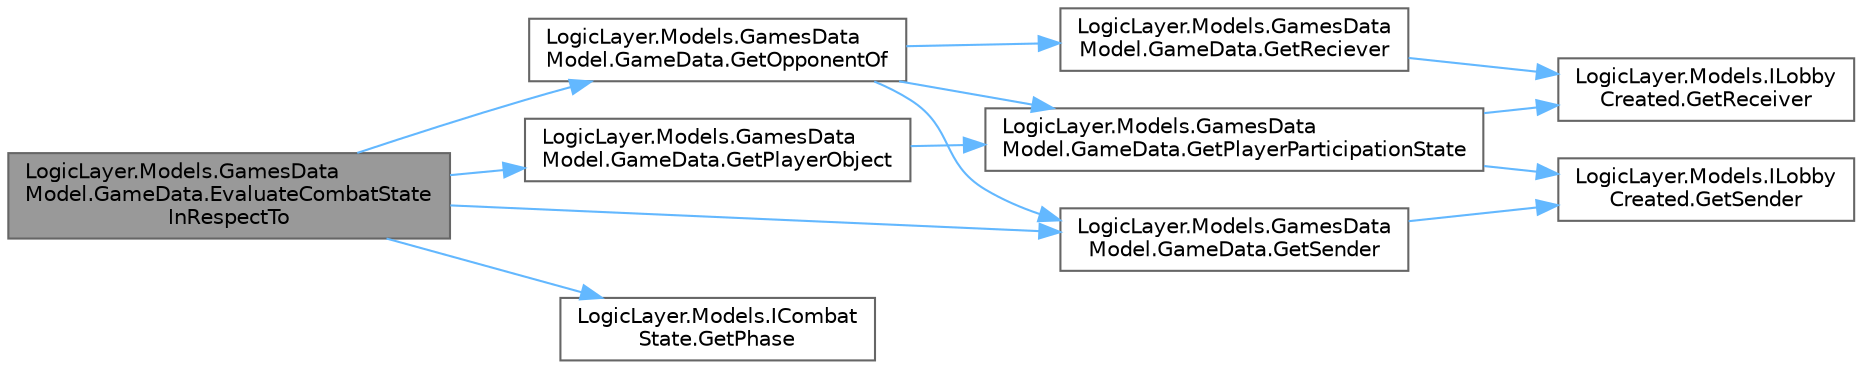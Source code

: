 digraph "LogicLayer.Models.GamesDataModel.GameData.EvaluateCombatStateInRespectTo"
{
 // LATEX_PDF_SIZE
  bgcolor="transparent";
  edge [fontname=Helvetica,fontsize=10,labelfontname=Helvetica,labelfontsize=10];
  node [fontname=Helvetica,fontsize=10,shape=box,height=0.2,width=0.4];
  rankdir="LR";
  Node1 [id="Node000001",label="LogicLayer.Models.GamesData\lModel.GameData.EvaluateCombatState\lInRespectTo",height=0.2,width=0.4,color="gray40", fillcolor="grey60", style="filled", fontcolor="black",tooltip="Evaluates the combat state based on a given player."];
  Node1 -> Node2 [id="edge1_Node000001_Node000002",color="steelblue1",style="solid",tooltip=" "];
  Node2 [id="Node000002",label="LogicLayer.Models.GamesData\lModel.GameData.GetOpponentOf",height=0.2,width=0.4,color="grey40", fillcolor="white", style="filled",URL="$class_logic_layer_1_1_models_1_1_games_data_model_1_1_game_data.html#a90dce8b51f83e89ff00c62a753139748",tooltip="Retrieves the opponent of a given player."];
  Node2 -> Node3 [id="edge2_Node000002_Node000003",color="steelblue1",style="solid",tooltip=" "];
  Node3 [id="Node000003",label="LogicLayer.Models.GamesData\lModel.GameData.GetPlayerParticipationState",height=0.2,width=0.4,color="grey40", fillcolor="white", style="filled",URL="$class_logic_layer_1_1_models_1_1_games_data_model_1_1_game_data.html#a93a3a300e73a98a583a3b468eeb13518",tooltip="Determines the participation state of a player in the game."];
  Node3 -> Node4 [id="edge3_Node000003_Node000004",color="steelblue1",style="solid",tooltip=" "];
  Node4 [id="Node000004",label="LogicLayer.Models.ILobby\lCreated.GetReceiver",height=0.2,width=0.4,color="grey40", fillcolor="white", style="filled",URL="$interface_logic_layer_1_1_models_1_1_i_lobby_created.html#abe0630a69f306b3e016cad59fa826d28",tooltip="Get the receiver of the game request."];
  Node3 -> Node5 [id="edge4_Node000003_Node000005",color="steelblue1",style="solid",tooltip=" "];
  Node5 [id="Node000005",label="LogicLayer.Models.ILobby\lCreated.GetSender",height=0.2,width=0.4,color="grey40", fillcolor="white", style="filled",URL="$interface_logic_layer_1_1_models_1_1_i_lobby_created.html#a82e19e468fc201172f6a204ff92004eb",tooltip="Get the sender of the game request."];
  Node2 -> Node6 [id="edge5_Node000002_Node000006",color="steelblue1",style="solid",tooltip=" "];
  Node6 [id="Node000006",label="LogicLayer.Models.GamesData\lModel.GameData.GetReciever",height=0.2,width=0.4,color="grey40", fillcolor="white", style="filled",URL="$class_logic_layer_1_1_models_1_1_games_data_model_1_1_game_data.html#a9f0b09a96be1d0b5d159410e05e47cb8",tooltip="Retrieves the receiver (guest) of the game."];
  Node6 -> Node4 [id="edge6_Node000006_Node000004",color="steelblue1",style="solid",tooltip=" "];
  Node2 -> Node7 [id="edge7_Node000002_Node000007",color="steelblue1",style="solid",tooltip=" "];
  Node7 [id="Node000007",label="LogicLayer.Models.GamesData\lModel.GameData.GetSender",height=0.2,width=0.4,color="grey40", fillcolor="white", style="filled",URL="$class_logic_layer_1_1_models_1_1_games_data_model_1_1_game_data.html#ab1b86c89c39d778958e3c861710bec3a",tooltip="Retrieves the sender (admin) of the game."];
  Node7 -> Node5 [id="edge8_Node000007_Node000005",color="steelblue1",style="solid",tooltip=" "];
  Node1 -> Node8 [id="edge9_Node000001_Node000008",color="steelblue1",style="solid",tooltip=" "];
  Node8 [id="Node000008",label="LogicLayer.Models.ICombat\lState.GetPhase",height=0.2,width=0.4,color="grey40", fillcolor="white", style="filled",URL="$interface_logic_layer_1_1_models_1_1_i_combat_state.html#a9810c3badbe30a6006092f10863edda4",tooltip="Retrieves the current phase of the combat."];
  Node1 -> Node9 [id="edge10_Node000001_Node000009",color="steelblue1",style="solid",tooltip=" "];
  Node9 [id="Node000009",label="LogicLayer.Models.GamesData\lModel.GameData.GetPlayerObject",height=0.2,width=0.4,color="grey40", fillcolor="white", style="filled",URL="$class_logic_layer_1_1_models_1_1_games_data_model_1_1_game_data.html#ae3b1b54c88594a1ae99bebca77823355",tooltip="Retrieves the combatant data of a specific player."];
  Node9 -> Node3 [id="edge11_Node000009_Node000003",color="steelblue1",style="solid",tooltip=" "];
  Node1 -> Node7 [id="edge12_Node000001_Node000007",color="steelblue1",style="solid",tooltip=" "];
}
